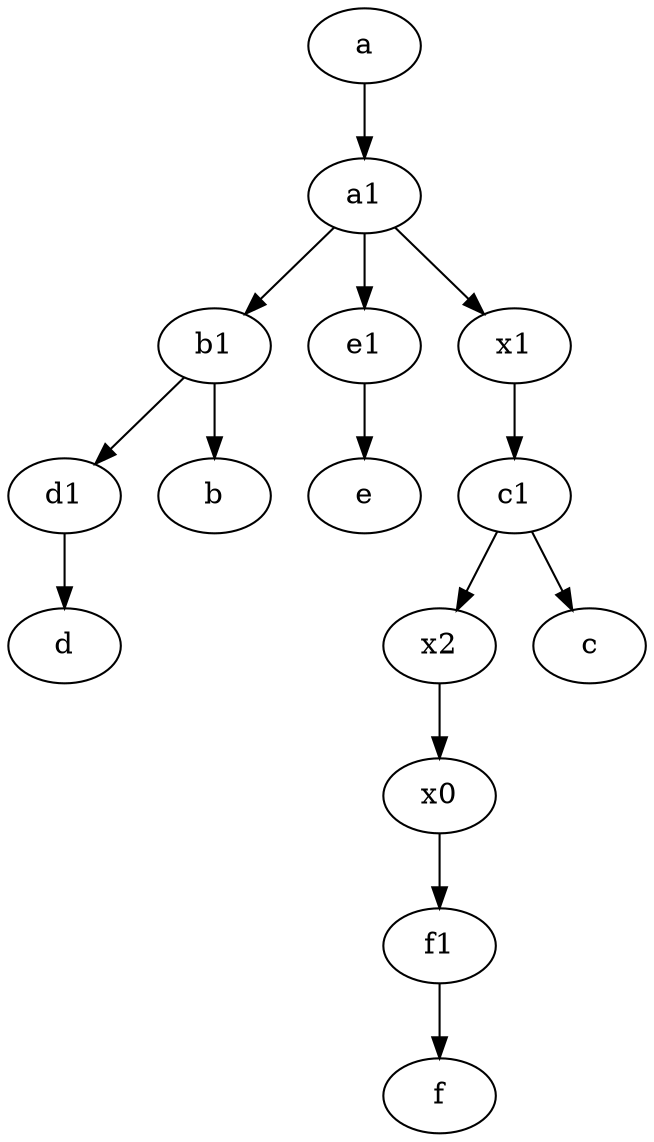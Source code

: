 digraph  {
	x0;
	a [pos="40,10!"];
	x2;
	b1 [pos="45,20!"];
	f1;
	e1 [pos="25,45!"];
	x1;
	d1 [pos="25,30!"];
	c1 [pos="30,15!"];
	a1 [pos="40,15!"];
	f1 -> f;
	c1 -> c;
	x1 -> c1;
	a1 -> x1;
	x0 -> f1;
	x2 -> x0;
	e1 -> e;
	d1 -> d;
	c1 -> x2;
	b1 -> d1;
	b1 -> b;
	a1 -> b1;
	a -> a1;
	a1 -> e1;

	}